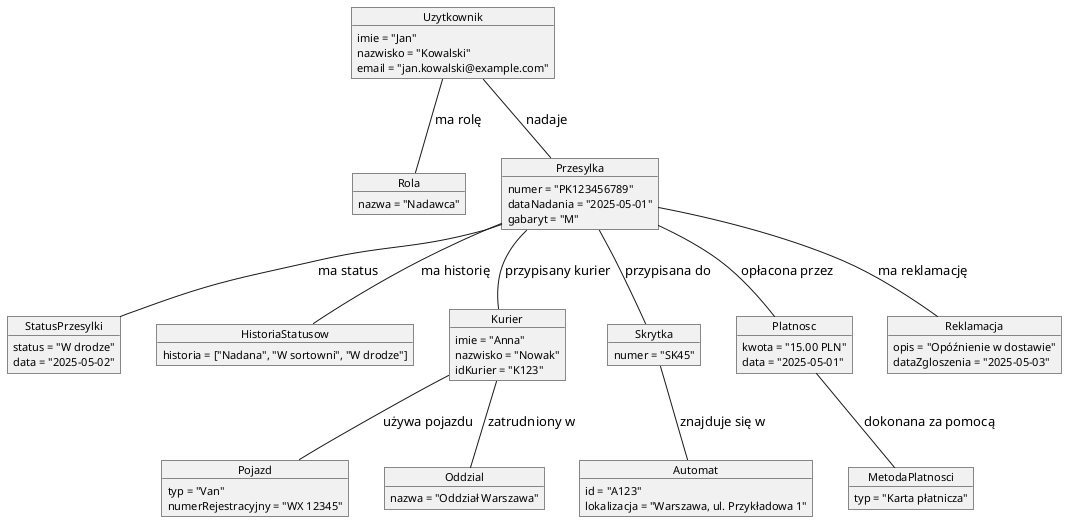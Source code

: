 @startuml
' Konfiguracja wyglądu
skinparam classAttributeIconSize 0
skinparam objectAttributeFontSize 11

' Obiekty
object Uzytkownik {
  imie = "Jan"
  nazwisko = "Kowalski"
  email = "jan.kowalski@example.com"
}

object Rola {
  nazwa = "Nadawca"
}

object Przesylka {
  numer = "PK123456789"
  dataNadania = "2025-05-01"
  gabaryt = "M"
}

object StatusPrzesylki {
  status = "W drodze"
  data = "2025-05-02"
}

object HistoriaStatusow {
  historia = ["Nadana", "W sortowni", "W drodze"]
}

object Kurier {
  imie = "Anna"
  nazwisko = "Nowak"
  idKurier = "K123"
}

object Pojazd {
  typ = "Van"
  numerRejestracyjny = "WX 12345"
}

object Oddzial {
  nazwa = "Oddział Warszawa"
}

object Automat {
  id = "A123"
  lokalizacja = "Warszawa, ul. Przykładowa 1"
}

object Skrytka {
  numer = "SK45"
}

object Platnosc {
  kwota = "15.00 PLN"
  data = "2025-05-01"
}

object MetodaPlatnosci {
  typ = "Karta płatnicza"
}

object Reklamacja {
  opis = "Opóźnienie w dostawie"
  dataZgloszenia = "2025-05-03"
}

' Relacje między obiektami
Uzytkownik -- Rola : ma rolę
Uzytkownik -- Przesylka : nadaje
Przesylka -- StatusPrzesylki : ma status
Przesylka -- HistoriaStatusow : ma historię
Przesylka -- Kurier : przypisany kurier
Kurier -- Pojazd : używa pojazdu
Kurier -- Oddzial : zatrudniony w
Przesylka -- Skrytka : przypisana do
Skrytka -- Automat : znajduje się w
Przesylka -- Platnosc : opłacona przez
Platnosc -- MetodaPlatnosci : dokonana za pomocą
Przesylka -- Reklamacja : ma reklamację
@enduml